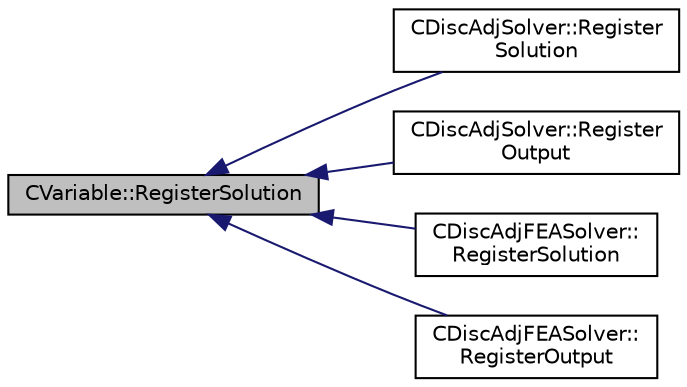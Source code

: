 digraph "CVariable::RegisterSolution"
{
  edge [fontname="Helvetica",fontsize="10",labelfontname="Helvetica",labelfontsize="10"];
  node [fontname="Helvetica",fontsize="10",shape=record];
  rankdir="LR";
  Node4006 [label="CVariable::RegisterSolution",height=0.2,width=0.4,color="black", fillcolor="grey75", style="filled", fontcolor="black"];
  Node4006 -> Node4007 [dir="back",color="midnightblue",fontsize="10",style="solid",fontname="Helvetica"];
  Node4007 [label="CDiscAdjSolver::Register\lSolution",height=0.2,width=0.4,color="black", fillcolor="white", style="filled",URL="$class_c_disc_adj_solver.html#a6c097e27287f199bcc8972baabd59ae8",tooltip="Performs the preprocessing of the adjoint AD-based solver. Registers all necessary variables on the t..."];
  Node4006 -> Node4008 [dir="back",color="midnightblue",fontsize="10",style="solid",fontname="Helvetica"];
  Node4008 [label="CDiscAdjSolver::Register\lOutput",height=0.2,width=0.4,color="black", fillcolor="white", style="filled",URL="$class_c_disc_adj_solver.html#a7ae8400ddf2c185e6c9b01aa08aec792",tooltip="Performs the preprocessing of the adjoint AD-based solver. Registers all necessary variables that are..."];
  Node4006 -> Node4009 [dir="back",color="midnightblue",fontsize="10",style="solid",fontname="Helvetica"];
  Node4009 [label="CDiscAdjFEASolver::\lRegisterSolution",height=0.2,width=0.4,color="black", fillcolor="white", style="filled",URL="$class_c_disc_adj_f_e_a_solver.html#ad05585130c1922d463e88540fe5a1bf8",tooltip="Performs the preprocessing of the adjoint AD-based solver. Registers all necessary variables on the t..."];
  Node4006 -> Node4010 [dir="back",color="midnightblue",fontsize="10",style="solid",fontname="Helvetica"];
  Node4010 [label="CDiscAdjFEASolver::\lRegisterOutput",height=0.2,width=0.4,color="black", fillcolor="white", style="filled",URL="$class_c_disc_adj_f_e_a_solver.html#a40c2aba093a93b2caf87ab7ced5c3fd0",tooltip="Performs the preprocessing of the adjoint AD-based solver. Registers all necessary variables that are..."];
}
